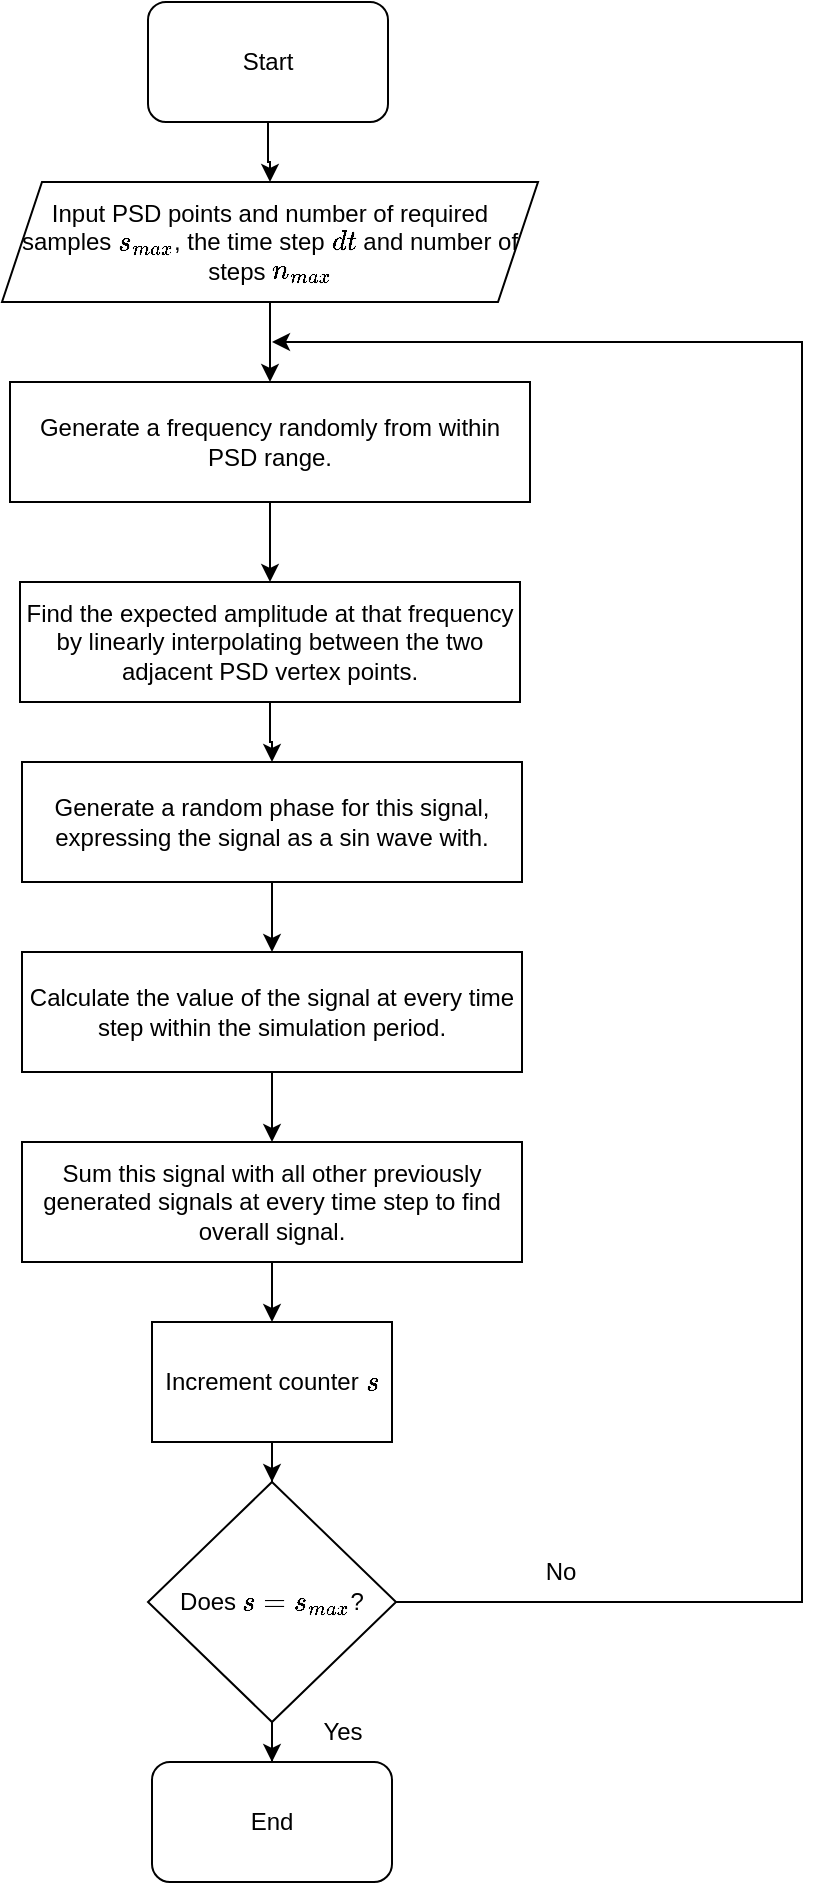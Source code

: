 <mxfile version="26.2.10">
  <diagram name="Page-1" id="CSG7D7Ea1QbwN5exvu9q">
    <mxGraphModel dx="1884" dy="939" grid="1" gridSize="10" guides="1" tooltips="1" connect="1" arrows="1" fold="1" page="1" pageScale="1" pageWidth="827" pageHeight="1169" math="1" shadow="0">
      <root>
        <mxCell id="0" />
        <mxCell id="1" parent="0" />
        <mxCell id="d8plN4O3uEQoF3Whc2Uv-3" style="edgeStyle=orthogonalEdgeStyle;rounded=0;orthogonalLoop=1;jettySize=auto;html=1;entryX=0.5;entryY=0;entryDx=0;entryDy=0;" edge="1" parent="1" source="d8plN4O3uEQoF3Whc2Uv-1" target="d8plN4O3uEQoF3Whc2Uv-2">
          <mxGeometry relative="1" as="geometry" />
        </mxCell>
        <mxCell id="d8plN4O3uEQoF3Whc2Uv-1" value="Start" style="rounded=1;whiteSpace=wrap;html=1;" vertex="1" parent="1">
          <mxGeometry x="353" y="80" width="120" height="60" as="geometry" />
        </mxCell>
        <mxCell id="d8plN4O3uEQoF3Whc2Uv-5" style="edgeStyle=orthogonalEdgeStyle;rounded=0;orthogonalLoop=1;jettySize=auto;html=1;entryX=0.5;entryY=0;entryDx=0;entryDy=0;" edge="1" parent="1" source="d8plN4O3uEQoF3Whc2Uv-2" target="d8plN4O3uEQoF3Whc2Uv-4">
          <mxGeometry relative="1" as="geometry" />
        </mxCell>
        <mxCell id="d8plN4O3uEQoF3Whc2Uv-2" value="Input PSD points and number of required samples \(s_{max}\), the time step \(dt\) and number of steps \(n_{max}\)" style="shape=parallelogram;perimeter=parallelogramPerimeter;whiteSpace=wrap;html=1;fixedSize=1;" vertex="1" parent="1">
          <mxGeometry x="280" y="170" width="268" height="60" as="geometry" />
        </mxCell>
        <mxCell id="d8plN4O3uEQoF3Whc2Uv-7" style="edgeStyle=orthogonalEdgeStyle;rounded=0;orthogonalLoop=1;jettySize=auto;html=1;entryX=0.5;entryY=0;entryDx=0;entryDy=0;" edge="1" parent="1" source="d8plN4O3uEQoF3Whc2Uv-4" target="d8plN4O3uEQoF3Whc2Uv-6">
          <mxGeometry relative="1" as="geometry" />
        </mxCell>
        <mxCell id="d8plN4O3uEQoF3Whc2Uv-4" value="Generate a frequency randomly from within PSD range." style="rounded=0;whiteSpace=wrap;html=1;" vertex="1" parent="1">
          <mxGeometry x="284" y="270" width="260" height="60" as="geometry" />
        </mxCell>
        <mxCell id="d8plN4O3uEQoF3Whc2Uv-9" style="edgeStyle=orthogonalEdgeStyle;rounded=0;orthogonalLoop=1;jettySize=auto;html=1;entryX=0.5;entryY=0;entryDx=0;entryDy=0;" edge="1" parent="1" source="d8plN4O3uEQoF3Whc2Uv-6" target="d8plN4O3uEQoF3Whc2Uv-8">
          <mxGeometry relative="1" as="geometry" />
        </mxCell>
        <mxCell id="d8plN4O3uEQoF3Whc2Uv-6" value="Find the expected amplitude at that frequency by linearly interpolating between the two adjacent PSD vertex points." style="rounded=0;whiteSpace=wrap;html=1;" vertex="1" parent="1">
          <mxGeometry x="289" y="370" width="250" height="60" as="geometry" />
        </mxCell>
        <mxCell id="d8plN4O3uEQoF3Whc2Uv-11" style="edgeStyle=orthogonalEdgeStyle;rounded=0;orthogonalLoop=1;jettySize=auto;html=1;entryX=0.5;entryY=0;entryDx=0;entryDy=0;" edge="1" parent="1" source="d8plN4O3uEQoF3Whc2Uv-8" target="d8plN4O3uEQoF3Whc2Uv-10">
          <mxGeometry relative="1" as="geometry" />
        </mxCell>
        <mxCell id="d8plN4O3uEQoF3Whc2Uv-8" value="Generate a random phase for this signal, expressing the signal as a sin wave with." style="rounded=0;whiteSpace=wrap;html=1;" vertex="1" parent="1">
          <mxGeometry x="290" y="460" width="250" height="60" as="geometry" />
        </mxCell>
        <mxCell id="d8plN4O3uEQoF3Whc2Uv-13" style="edgeStyle=orthogonalEdgeStyle;rounded=0;orthogonalLoop=1;jettySize=auto;html=1;entryX=0.5;entryY=0;entryDx=0;entryDy=0;" edge="1" parent="1" source="d8plN4O3uEQoF3Whc2Uv-10" target="d8plN4O3uEQoF3Whc2Uv-12">
          <mxGeometry relative="1" as="geometry" />
        </mxCell>
        <mxCell id="d8plN4O3uEQoF3Whc2Uv-10" value="Calculate the value of the signal at every time step within the simulation period." style="rounded=0;whiteSpace=wrap;html=1;" vertex="1" parent="1">
          <mxGeometry x="290" y="555" width="250" height="60" as="geometry" />
        </mxCell>
        <mxCell id="d8plN4O3uEQoF3Whc2Uv-17" style="edgeStyle=orthogonalEdgeStyle;rounded=0;orthogonalLoop=1;jettySize=auto;html=1;entryX=0.5;entryY=0;entryDx=0;entryDy=0;" edge="1" parent="1" source="d8plN4O3uEQoF3Whc2Uv-12" target="d8plN4O3uEQoF3Whc2Uv-16">
          <mxGeometry relative="1" as="geometry" />
        </mxCell>
        <mxCell id="d8plN4O3uEQoF3Whc2Uv-12" value="Sum this signal with all other previously generated signals at every time step to find overall signal." style="rounded=0;whiteSpace=wrap;html=1;" vertex="1" parent="1">
          <mxGeometry x="290" y="650" width="250" height="60" as="geometry" />
        </mxCell>
        <mxCell id="d8plN4O3uEQoF3Whc2Uv-19" style="edgeStyle=orthogonalEdgeStyle;rounded=0;orthogonalLoop=1;jettySize=auto;html=1;" edge="1" parent="1" source="d8plN4O3uEQoF3Whc2Uv-14">
          <mxGeometry relative="1" as="geometry">
            <mxPoint x="415" y="250" as="targetPoint" />
            <Array as="points">
              <mxPoint x="680" y="880" />
              <mxPoint x="680" y="250" />
            </Array>
          </mxGeometry>
        </mxCell>
        <mxCell id="d8plN4O3uEQoF3Whc2Uv-24" style="edgeStyle=orthogonalEdgeStyle;rounded=0;orthogonalLoop=1;jettySize=auto;html=1;entryX=0.5;entryY=0;entryDx=0;entryDy=0;" edge="1" parent="1" source="d8plN4O3uEQoF3Whc2Uv-14" target="d8plN4O3uEQoF3Whc2Uv-23">
          <mxGeometry relative="1" as="geometry" />
        </mxCell>
        <mxCell id="d8plN4O3uEQoF3Whc2Uv-14" value="Does \(s = s_{max}\)?" style="rhombus;whiteSpace=wrap;html=1;" vertex="1" parent="1">
          <mxGeometry x="353" y="820" width="124" height="120" as="geometry" />
        </mxCell>
        <mxCell id="d8plN4O3uEQoF3Whc2Uv-18" style="edgeStyle=orthogonalEdgeStyle;rounded=0;orthogonalLoop=1;jettySize=auto;html=1;" edge="1" parent="1" source="d8plN4O3uEQoF3Whc2Uv-16" target="d8plN4O3uEQoF3Whc2Uv-14">
          <mxGeometry relative="1" as="geometry" />
        </mxCell>
        <mxCell id="d8plN4O3uEQoF3Whc2Uv-16" value="Increment counter \(s\)" style="rounded=0;whiteSpace=wrap;html=1;" vertex="1" parent="1">
          <mxGeometry x="355" y="740" width="120" height="60" as="geometry" />
        </mxCell>
        <mxCell id="d8plN4O3uEQoF3Whc2Uv-21" value="No" style="text;html=1;align=center;verticalAlign=middle;resizable=0;points=[];autosize=1;strokeColor=none;fillColor=none;" vertex="1" parent="1">
          <mxGeometry x="539" y="850" width="40" height="30" as="geometry" />
        </mxCell>
        <mxCell id="d8plN4O3uEQoF3Whc2Uv-22" value="Yes" style="text;html=1;align=center;verticalAlign=middle;resizable=0;points=[];autosize=1;strokeColor=none;fillColor=none;" vertex="1" parent="1">
          <mxGeometry x="430" y="930" width="40" height="30" as="geometry" />
        </mxCell>
        <mxCell id="d8plN4O3uEQoF3Whc2Uv-23" value="End" style="rounded=1;whiteSpace=wrap;html=1;" vertex="1" parent="1">
          <mxGeometry x="355" y="960" width="120" height="60" as="geometry" />
        </mxCell>
      </root>
    </mxGraphModel>
  </diagram>
</mxfile>
